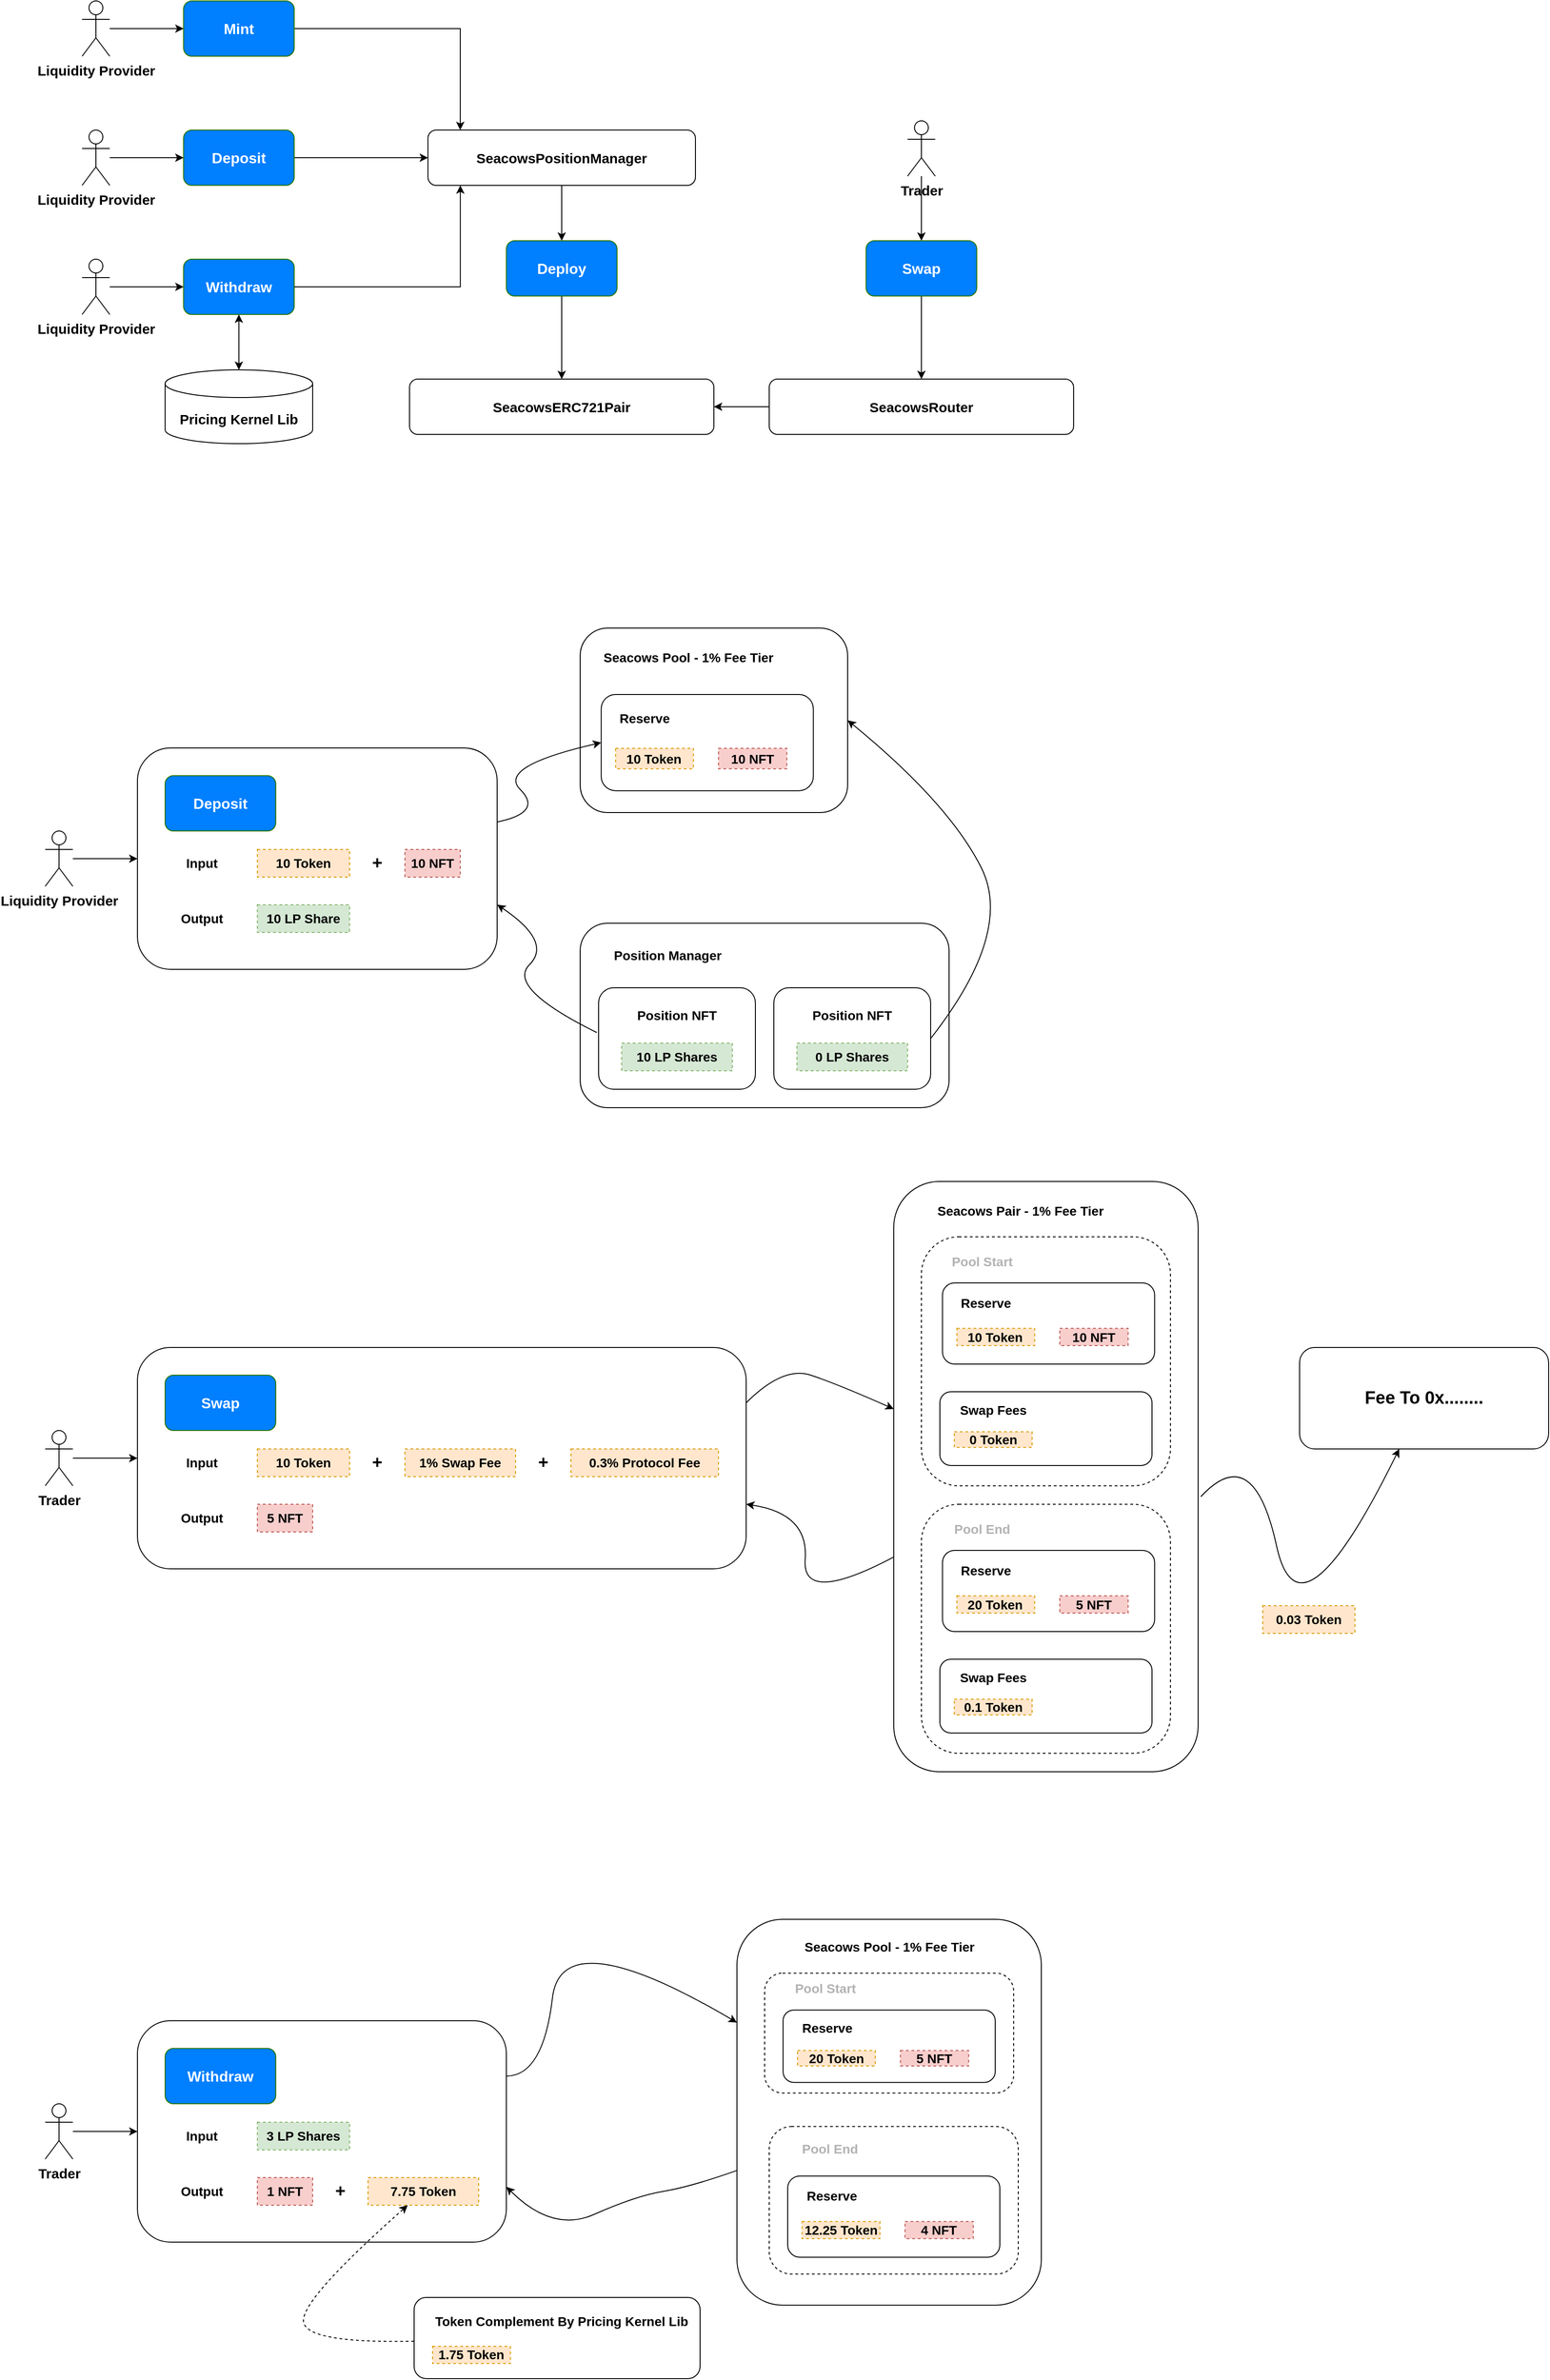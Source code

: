 <mxfile version="22.1.5" type="github">
  <diagram name="Page-1" id="JHaaU6NFo8X3d21TWG8B">
    <mxGraphModel dx="3724" dy="1569" grid="1" gridSize="10" guides="1" tooltips="1" connect="1" arrows="1" fold="1" page="1" pageScale="1" pageWidth="850" pageHeight="1100" math="0" shadow="0">
      <root>
        <mxCell id="0" />
        <mxCell id="1" parent="0" />
        <mxCell id="7NEF39oOE2MMFY-x1kDi-77" value="" style="group" vertex="1" connectable="0" parent="1">
          <mxGeometry x="-430" y="350" width="1075" height="480" as="geometry" />
        </mxCell>
        <mxCell id="mslve8zWukUBzVXUummT-3" value="SeacowsPositionManager" style="rounded=1;whiteSpace=wrap;html=1;fontStyle=1;fontSize=15;" parent="7NEF39oOE2MMFY-x1kDi-77" vertex="1">
          <mxGeometry x="375" y="140" width="290" height="60" as="geometry" />
        </mxCell>
        <mxCell id="mslve8zWukUBzVXUummT-4" value="SeacowsERC721Pair" style="rounded=1;whiteSpace=wrap;html=1;fontStyle=1;fontSize=15;" parent="7NEF39oOE2MMFY-x1kDi-77" vertex="1">
          <mxGeometry x="355" y="410" width="330" height="60" as="geometry" />
        </mxCell>
        <mxCell id="mslve8zWukUBzVXUummT-36" style="edgeStyle=orthogonalEdgeStyle;rounded=0;orthogonalLoop=1;jettySize=auto;html=1;" parent="7NEF39oOE2MMFY-x1kDi-77" source="mslve8zWukUBzVXUummT-5" target="mslve8zWukUBzVXUummT-4" edge="1">
          <mxGeometry relative="1" as="geometry" />
        </mxCell>
        <mxCell id="mslve8zWukUBzVXUummT-5" value="SeacowsRouter" style="rounded=1;whiteSpace=wrap;html=1;fontStyle=1;fontSize=15;" parent="7NEF39oOE2MMFY-x1kDi-77" vertex="1">
          <mxGeometry x="745" y="410" width="330" height="60" as="geometry" />
        </mxCell>
        <mxCell id="mslve8zWukUBzVXUummT-7" value="Pricing Kernel Lib" style="shape=cylinder3;whiteSpace=wrap;html=1;boundedLbl=1;backgroundOutline=1;size=15;fontStyle=1;fontSize=15;" parent="7NEF39oOE2MMFY-x1kDi-77" vertex="1">
          <mxGeometry x="90" y="400" width="160" height="80" as="geometry" />
        </mxCell>
        <mxCell id="mslve8zWukUBzVXUummT-9" value="Liquidity Provider" style="shape=umlActor;verticalLabelPosition=bottom;verticalAlign=top;html=1;outlineConnect=0;fontStyle=1;fontSize=15;" parent="7NEF39oOE2MMFY-x1kDi-77" vertex="1">
          <mxGeometry width="30" height="60" as="geometry" />
        </mxCell>
        <mxCell id="mslve8zWukUBzVXUummT-10" value="Trader" style="shape=umlActor;verticalLabelPosition=bottom;verticalAlign=top;html=1;outlineConnect=0;fontStyle=1;fontSize=15;" parent="7NEF39oOE2MMFY-x1kDi-77" vertex="1">
          <mxGeometry x="895" y="130" width="30" height="60" as="geometry" />
        </mxCell>
        <mxCell id="mslve8zWukUBzVXUummT-32" style="edgeStyle=orthogonalEdgeStyle;rounded=0;orthogonalLoop=1;jettySize=auto;html=1;exitX=1;exitY=0.5;exitDx=0;exitDy=0;" parent="7NEF39oOE2MMFY-x1kDi-77" source="mslve8zWukUBzVXUummT-20" target="mslve8zWukUBzVXUummT-3" edge="1">
          <mxGeometry relative="1" as="geometry">
            <Array as="points">
              <mxPoint x="410" y="30" />
            </Array>
          </mxGeometry>
        </mxCell>
        <mxCell id="mslve8zWukUBzVXUummT-20" value="&lt;b&gt;&lt;font style=&quot;font-size: 16px;&quot;&gt;Mint&lt;/font&gt;&lt;/b&gt;" style="rounded=1;whiteSpace=wrap;html=1;fillColor=#007FFF;strokeColor=#2D7600;fontColor=#FFFFFF;" parent="7NEF39oOE2MMFY-x1kDi-77" vertex="1">
          <mxGeometry x="110" width="120" height="60" as="geometry" />
        </mxCell>
        <mxCell id="mslve8zWukUBzVXUummT-29" style="edgeStyle=orthogonalEdgeStyle;rounded=0;orthogonalLoop=1;jettySize=auto;html=1;" parent="7NEF39oOE2MMFY-x1kDi-77" source="mslve8zWukUBzVXUummT-9" target="mslve8zWukUBzVXUummT-20" edge="1">
          <mxGeometry relative="1" as="geometry">
            <Array as="points">
              <mxPoint x="70" y="30" />
              <mxPoint x="70" y="30" />
            </Array>
          </mxGeometry>
        </mxCell>
        <mxCell id="mslve8zWukUBzVXUummT-31" style="edgeStyle=orthogonalEdgeStyle;rounded=0;orthogonalLoop=1;jettySize=auto;html=1;entryX=0;entryY=0.5;entryDx=0;entryDy=0;" parent="7NEF39oOE2MMFY-x1kDi-77" source="mslve8zWukUBzVXUummT-21" target="mslve8zWukUBzVXUummT-3" edge="1">
          <mxGeometry relative="1" as="geometry" />
        </mxCell>
        <mxCell id="mslve8zWukUBzVXUummT-21" value="&lt;b&gt;&lt;font style=&quot;font-size: 16px;&quot;&gt;Deposit&lt;br&gt;&lt;/font&gt;&lt;/b&gt;" style="rounded=1;whiteSpace=wrap;html=1;fillColor=#007FFF;strokeColor=#2D7600;fontColor=#FFFFFF;" parent="7NEF39oOE2MMFY-x1kDi-77" vertex="1">
          <mxGeometry x="110" y="140" width="120" height="60" as="geometry" />
        </mxCell>
        <mxCell id="mslve8zWukUBzVXUummT-25" value="" style="edgeStyle=orthogonalEdgeStyle;rounded=0;orthogonalLoop=1;jettySize=auto;html=1;" parent="7NEF39oOE2MMFY-x1kDi-77" source="mslve8zWukUBzVXUummT-22" target="mslve8zWukUBzVXUummT-4" edge="1">
          <mxGeometry relative="1" as="geometry" />
        </mxCell>
        <mxCell id="mslve8zWukUBzVXUummT-22" value="&lt;b&gt;&lt;font style=&quot;font-size: 16px;&quot;&gt;Deploy&lt;/font&gt;&lt;/b&gt;" style="rounded=1;whiteSpace=wrap;html=1;fillColor=#007FFF;strokeColor=#2D7600;fontColor=#FFFFFF;" parent="7NEF39oOE2MMFY-x1kDi-77" vertex="1">
          <mxGeometry x="460" y="260" width="120" height="60" as="geometry" />
        </mxCell>
        <mxCell id="mslve8zWukUBzVXUummT-24" value="" style="edgeStyle=orthogonalEdgeStyle;rounded=0;orthogonalLoop=1;jettySize=auto;html=1;" parent="7NEF39oOE2MMFY-x1kDi-77" source="mslve8zWukUBzVXUummT-3" target="mslve8zWukUBzVXUummT-22" edge="1">
          <mxGeometry relative="1" as="geometry" />
        </mxCell>
        <mxCell id="mslve8zWukUBzVXUummT-35" value="" style="edgeStyle=orthogonalEdgeStyle;rounded=0;orthogonalLoop=1;jettySize=auto;html=1;" parent="7NEF39oOE2MMFY-x1kDi-77" source="mslve8zWukUBzVXUummT-23" target="mslve8zWukUBzVXUummT-5" edge="1">
          <mxGeometry relative="1" as="geometry" />
        </mxCell>
        <mxCell id="mslve8zWukUBzVXUummT-23" value="&lt;b&gt;&lt;font style=&quot;font-size: 16px;&quot;&gt;Swap&lt;/font&gt;&lt;/b&gt;" style="rounded=1;whiteSpace=wrap;html=1;fillColor=#007FFF;strokeColor=#2D7600;fontColor=#FFFFFF;" parent="7NEF39oOE2MMFY-x1kDi-77" vertex="1">
          <mxGeometry x="850" y="260" width="120" height="60" as="geometry" />
        </mxCell>
        <mxCell id="mslve8zWukUBzVXUummT-45" value="" style="edgeStyle=orthogonalEdgeStyle;rounded=0;orthogonalLoop=1;jettySize=auto;html=1;" parent="7NEF39oOE2MMFY-x1kDi-77" source="mslve8zWukUBzVXUummT-10" target="mslve8zWukUBzVXUummT-23" edge="1">
          <mxGeometry relative="1" as="geometry" />
        </mxCell>
        <mxCell id="mslve8zWukUBzVXUummT-30" style="edgeStyle=orthogonalEdgeStyle;rounded=0;orthogonalLoop=1;jettySize=auto;html=1;" parent="7NEF39oOE2MMFY-x1kDi-77" source="mslve8zWukUBzVXUummT-27" target="mslve8zWukUBzVXUummT-21" edge="1">
          <mxGeometry relative="1" as="geometry" />
        </mxCell>
        <mxCell id="mslve8zWukUBzVXUummT-27" value="Liquidity Provider" style="shape=umlActor;verticalLabelPosition=bottom;verticalAlign=top;html=1;outlineConnect=0;fontStyle=1;fontSize=15;" parent="7NEF39oOE2MMFY-x1kDi-77" vertex="1">
          <mxGeometry y="140" width="30" height="60" as="geometry" />
        </mxCell>
        <mxCell id="mslve8zWukUBzVXUummT-37" value="&lt;b&gt;&lt;font style=&quot;font-size: 16px;&quot;&gt;Withdraw&lt;br&gt;&lt;/font&gt;&lt;/b&gt;" style="rounded=1;whiteSpace=wrap;html=1;fillColor=#007FFF;strokeColor=#2D7600;fontColor=#FFFFFF;" parent="7NEF39oOE2MMFY-x1kDi-77" vertex="1">
          <mxGeometry x="110" y="280" width="120" height="60" as="geometry" />
        </mxCell>
        <mxCell id="mslve8zWukUBzVXUummT-38" style="edgeStyle=orthogonalEdgeStyle;rounded=0;orthogonalLoop=1;jettySize=auto;html=1;" parent="7NEF39oOE2MMFY-x1kDi-77" source="mslve8zWukUBzVXUummT-39" target="mslve8zWukUBzVXUummT-37" edge="1">
          <mxGeometry relative="1" as="geometry" />
        </mxCell>
        <mxCell id="mslve8zWukUBzVXUummT-39" value="Liquidity Provider" style="shape=umlActor;verticalLabelPosition=bottom;verticalAlign=top;html=1;outlineConnect=0;fontStyle=1;fontSize=15;" parent="7NEF39oOE2MMFY-x1kDi-77" vertex="1">
          <mxGeometry y="280" width="30" height="60" as="geometry" />
        </mxCell>
        <mxCell id="mslve8zWukUBzVXUummT-40" style="edgeStyle=orthogonalEdgeStyle;rounded=0;orthogonalLoop=1;jettySize=auto;html=1;entryX=0.121;entryY=1;entryDx=0;entryDy=0;entryPerimeter=0;" parent="7NEF39oOE2MMFY-x1kDi-77" source="mslve8zWukUBzVXUummT-37" target="mslve8zWukUBzVXUummT-3" edge="1">
          <mxGeometry relative="1" as="geometry" />
        </mxCell>
        <mxCell id="mslve8zWukUBzVXUummT-47" value="" style="endArrow=classic;startArrow=classic;html=1;rounded=0;entryX=0.5;entryY=1;entryDx=0;entryDy=0;exitX=0.5;exitY=0;exitDx=0;exitDy=0;exitPerimeter=0;strokeWidth=1;" parent="7NEF39oOE2MMFY-x1kDi-77" source="mslve8zWukUBzVXUummT-7" target="mslve8zWukUBzVXUummT-37" edge="1">
          <mxGeometry width="100" height="100" relative="1" as="geometry">
            <mxPoint x="130" y="480" as="sourcePoint" />
            <mxPoint x="230" y="380" as="targetPoint" />
          </mxGeometry>
        </mxCell>
        <mxCell id="7NEF39oOE2MMFY-x1kDi-78" value="" style="group" vertex="1" connectable="0" parent="1">
          <mxGeometry x="-470" y="1030" width="1050" height="520" as="geometry" />
        </mxCell>
        <mxCell id="7NEF39oOE2MMFY-x1kDi-1" value="Liquidity Provider" style="shape=umlActor;verticalLabelPosition=bottom;verticalAlign=top;html=1;outlineConnect=0;fontStyle=1;fontSize=15;" vertex="1" parent="7NEF39oOE2MMFY-x1kDi-78">
          <mxGeometry y="220" width="30" height="60" as="geometry" />
        </mxCell>
        <mxCell id="7NEF39oOE2MMFY-x1kDi-14" value="" style="group;labelBorderColor=#3399FF;" vertex="1" connectable="0" parent="7NEF39oOE2MMFY-x1kDi-78">
          <mxGeometry x="100" y="130" width="390" height="240" as="geometry" />
        </mxCell>
        <mxCell id="7NEF39oOE2MMFY-x1kDi-5" value="" style="rounded=1;whiteSpace=wrap;html=1;" vertex="1" parent="7NEF39oOE2MMFY-x1kDi-14">
          <mxGeometry width="390" height="240" as="geometry" />
        </mxCell>
        <mxCell id="7NEF39oOE2MMFY-x1kDi-2" value="&lt;b&gt;&lt;font style=&quot;font-size: 16px;&quot;&gt;Deposit&lt;br&gt;&lt;/font&gt;&lt;/b&gt;" style="rounded=1;whiteSpace=wrap;html=1;fillColor=#007FFF;strokeColor=#2D7600;fontColor=#FFFFFF;" vertex="1" parent="7NEF39oOE2MMFY-x1kDi-14">
          <mxGeometry x="30" y="30" width="120" height="60" as="geometry" />
        </mxCell>
        <mxCell id="7NEF39oOE2MMFY-x1kDi-6" value="Input" style="text;html=1;strokeColor=none;fillColor=none;align=center;verticalAlign=middle;whiteSpace=wrap;rounded=0;fontStyle=1;fontSize=14;" vertex="1" parent="7NEF39oOE2MMFY-x1kDi-14">
          <mxGeometry x="40" y="110" width="60" height="30" as="geometry" />
        </mxCell>
        <mxCell id="7NEF39oOE2MMFY-x1kDi-7" value="Output" style="text;html=1;strokeColor=none;fillColor=none;align=center;verticalAlign=middle;whiteSpace=wrap;rounded=0;fontStyle=1;fontSize=14;" vertex="1" parent="7NEF39oOE2MMFY-x1kDi-14">
          <mxGeometry x="40" y="170" width="60" height="30" as="geometry" />
        </mxCell>
        <mxCell id="7NEF39oOE2MMFY-x1kDi-8" value="10 Token" style="text;html=1;strokeColor=#d79b00;fillColor=#ffe6cc;align=center;verticalAlign=middle;whiteSpace=wrap;rounded=0;labelBorderColor=none;dashed=1;fontStyle=1;fontSize=14;" vertex="1" parent="7NEF39oOE2MMFY-x1kDi-14">
          <mxGeometry x="130" y="110" width="100" height="30" as="geometry" />
        </mxCell>
        <mxCell id="7NEF39oOE2MMFY-x1kDi-9" value="10 NFT" style="text;html=1;align=center;verticalAlign=middle;whiteSpace=wrap;rounded=0;fillColor=#f8cecc;strokeColor=#b85450;dashed=1;fontStyle=1;fontSize=14;" vertex="1" parent="7NEF39oOE2MMFY-x1kDi-14">
          <mxGeometry x="290" y="110" width="60" height="30" as="geometry" />
        </mxCell>
        <mxCell id="7NEF39oOE2MMFY-x1kDi-10" value="10 LP Share" style="text;html=1;strokeColor=#82b366;fillColor=#d5e8d4;align=center;verticalAlign=middle;whiteSpace=wrap;rounded=0;dashed=1;fontStyle=1;fontSize=14;" vertex="1" parent="7NEF39oOE2MMFY-x1kDi-14">
          <mxGeometry x="130" y="170" width="100" height="30" as="geometry" />
        </mxCell>
        <mxCell id="7NEF39oOE2MMFY-x1kDi-11" value="+" style="text;html=1;strokeColor=none;fillColor=none;align=center;verticalAlign=middle;whiteSpace=wrap;rounded=0;fontStyle=1;fontSize=19;" vertex="1" parent="7NEF39oOE2MMFY-x1kDi-14">
          <mxGeometry x="230" y="110" width="60" height="30" as="geometry" />
        </mxCell>
        <mxCell id="7NEF39oOE2MMFY-x1kDi-16" value="" style="edgeStyle=orthogonalEdgeStyle;rounded=0;orthogonalLoop=1;jettySize=auto;html=1;entryX=0;entryY=0.5;entryDx=0;entryDy=0;" edge="1" parent="7NEF39oOE2MMFY-x1kDi-78" source="7NEF39oOE2MMFY-x1kDi-1" target="7NEF39oOE2MMFY-x1kDi-5">
          <mxGeometry relative="1" as="geometry" />
        </mxCell>
        <mxCell id="7NEF39oOE2MMFY-x1kDi-30" value="" style="group" vertex="1" connectable="0" parent="7NEF39oOE2MMFY-x1kDi-78">
          <mxGeometry x="580" width="350" height="200" as="geometry" />
        </mxCell>
        <mxCell id="7NEF39oOE2MMFY-x1kDi-3" value="" style="rounded=1;whiteSpace=wrap;html=1;" vertex="1" parent="7NEF39oOE2MMFY-x1kDi-30">
          <mxGeometry width="290" height="200" as="geometry" />
        </mxCell>
        <mxCell id="7NEF39oOE2MMFY-x1kDi-17" value="Seacows Pool - 1% Fee Tier" style="text;html=1;strokeColor=none;fillColor=none;align=center;verticalAlign=middle;whiteSpace=wrap;rounded=0;fontStyle=1;fontSize=14;" vertex="1" parent="7NEF39oOE2MMFY-x1kDi-30">
          <mxGeometry y="20.0" width="234.78" height="24" as="geometry" />
        </mxCell>
        <mxCell id="7NEF39oOE2MMFY-x1kDi-28" value="" style="group" vertex="1" connectable="0" parent="7NEF39oOE2MMFY-x1kDi-30">
          <mxGeometry x="22.826" y="72" width="230" height="104.348" as="geometry" />
        </mxCell>
        <mxCell id="7NEF39oOE2MMFY-x1kDi-24" value="" style="rounded=1;whiteSpace=wrap;html=1;" vertex="1" parent="7NEF39oOE2MMFY-x1kDi-28">
          <mxGeometry width="230" height="104.348" as="geometry" />
        </mxCell>
        <mxCell id="7NEF39oOE2MMFY-x1kDi-26" value="10 Token" style="text;html=1;strokeColor=#d79b00;fillColor=#ffe6cc;align=center;verticalAlign=middle;whiteSpace=wrap;rounded=0;labelBorderColor=none;dashed=1;fontStyle=1;fontSize=14;" vertex="1" parent="7NEF39oOE2MMFY-x1kDi-28">
          <mxGeometry x="15.62" y="58.435" width="84.38" height="22.157" as="geometry" />
        </mxCell>
        <mxCell id="7NEF39oOE2MMFY-x1kDi-27" value="10 NFT" style="text;html=1;align=center;verticalAlign=middle;whiteSpace=wrap;rounded=0;fillColor=#f8cecc;strokeColor=#b85450;dashed=1;fontStyle=1;fontSize=14;" vertex="1" parent="7NEF39oOE2MMFY-x1kDi-28">
          <mxGeometry x="127.178" y="58.434" width="74.086" height="22.152" as="geometry" />
        </mxCell>
        <mxCell id="7NEF39oOE2MMFY-x1kDi-18" value="Reserve" style="text;html=1;strokeColor=none;fillColor=none;align=center;verticalAlign=middle;whiteSpace=wrap;rounded=0;fontStyle=1;fontSize=14;" vertex="1" parent="7NEF39oOE2MMFY-x1kDi-28">
          <mxGeometry x="15.62" y="14.957" width="64.38" height="22.157" as="geometry" />
        </mxCell>
        <mxCell id="7NEF39oOE2MMFY-x1kDi-38" value="" style="group" vertex="1" connectable="0" parent="7NEF39oOE2MMFY-x1kDi-78">
          <mxGeometry x="580" y="320" width="400" height="200" as="geometry" />
        </mxCell>
        <mxCell id="7NEF39oOE2MMFY-x1kDi-4" value="" style="rounded=1;whiteSpace=wrap;html=1;" vertex="1" parent="7NEF39oOE2MMFY-x1kDi-38">
          <mxGeometry width="400" height="200" as="geometry" />
        </mxCell>
        <mxCell id="7NEF39oOE2MMFY-x1kDi-19" value="Position Manager" style="text;html=1;strokeColor=none;fillColor=none;align=center;verticalAlign=middle;whiteSpace=wrap;rounded=0;fontStyle=1;fontSize=14;" vertex="1" parent="7NEF39oOE2MMFY-x1kDi-38">
          <mxGeometry x="20" y="20" width="150" height="30" as="geometry" />
        </mxCell>
        <mxCell id="7NEF39oOE2MMFY-x1kDi-33" value="" style="group" vertex="1" connectable="0" parent="7NEF39oOE2MMFY-x1kDi-38">
          <mxGeometry x="20" y="70" width="170" height="110" as="geometry" />
        </mxCell>
        <mxCell id="7NEF39oOE2MMFY-x1kDi-25" value="" style="rounded=1;whiteSpace=wrap;html=1;" vertex="1" parent="7NEF39oOE2MMFY-x1kDi-33">
          <mxGeometry width="170" height="110" as="geometry" />
        </mxCell>
        <mxCell id="7NEF39oOE2MMFY-x1kDi-20" value="Position NFT" style="text;html=1;strokeColor=none;fillColor=none;align=center;verticalAlign=middle;whiteSpace=wrap;rounded=0;fontStyle=1;fontSize=14;" vertex="1" parent="7NEF39oOE2MMFY-x1kDi-33">
          <mxGeometry x="25" y="15" width="120" height="30" as="geometry" />
        </mxCell>
        <mxCell id="7NEF39oOE2MMFY-x1kDi-32" value="10 LP Shares" style="text;html=1;strokeColor=#82b366;fillColor=#d5e8d4;align=center;verticalAlign=middle;whiteSpace=wrap;rounded=0;labelBorderColor=none;dashed=1;fontStyle=1;fontSize=14;" vertex="1" parent="7NEF39oOE2MMFY-x1kDi-33">
          <mxGeometry x="25" y="60" width="120" height="30" as="geometry" />
        </mxCell>
        <mxCell id="7NEF39oOE2MMFY-x1kDi-34" value="" style="group" vertex="1" connectable="0" parent="7NEF39oOE2MMFY-x1kDi-38">
          <mxGeometry x="210" y="70" width="170" height="110" as="geometry" />
        </mxCell>
        <mxCell id="7NEF39oOE2MMFY-x1kDi-35" value="" style="rounded=1;whiteSpace=wrap;html=1;" vertex="1" parent="7NEF39oOE2MMFY-x1kDi-34">
          <mxGeometry width="170" height="110" as="geometry" />
        </mxCell>
        <mxCell id="7NEF39oOE2MMFY-x1kDi-36" value="Position NFT" style="text;html=1;strokeColor=none;fillColor=none;align=center;verticalAlign=middle;whiteSpace=wrap;rounded=0;fontStyle=1;fontSize=14;" vertex="1" parent="7NEF39oOE2MMFY-x1kDi-34">
          <mxGeometry x="25" y="15" width="120" height="30" as="geometry" />
        </mxCell>
        <mxCell id="7NEF39oOE2MMFY-x1kDi-37" value="0 LP Shares" style="text;html=1;strokeColor=#82b366;fillColor=#d5e8d4;align=center;verticalAlign=middle;whiteSpace=wrap;rounded=0;labelBorderColor=none;dashed=1;fontStyle=1;fontSize=14;" vertex="1" parent="7NEF39oOE2MMFY-x1kDi-34">
          <mxGeometry x="25" y="60" width="120" height="30" as="geometry" />
        </mxCell>
        <mxCell id="7NEF39oOE2MMFY-x1kDi-41" value="" style="curved=1;endArrow=classic;html=1;rounded=0;exitX=1;exitY=0.5;exitDx=0;exitDy=0;entryX=1;entryY=0.5;entryDx=0;entryDy=0;" edge="1" parent="7NEF39oOE2MMFY-x1kDi-78" source="7NEF39oOE2MMFY-x1kDi-35" target="7NEF39oOE2MMFY-x1kDi-3">
          <mxGeometry width="50" height="50" relative="1" as="geometry">
            <mxPoint x="1000" y="270" as="sourcePoint" />
            <mxPoint x="1050" y="220" as="targetPoint" />
            <Array as="points">
              <mxPoint x="1050" y="330" />
              <mxPoint x="980" y="190" />
            </Array>
          </mxGeometry>
        </mxCell>
        <mxCell id="7NEF39oOE2MMFY-x1kDi-42" value="" style="curved=1;endArrow=classic;html=1;rounded=0;entryX=1;entryY=0.708;entryDx=0;entryDy=0;entryPerimeter=0;exitX=-0.012;exitY=0.441;exitDx=0;exitDy=0;exitPerimeter=0;" edge="1" parent="7NEF39oOE2MMFY-x1kDi-78" source="7NEF39oOE2MMFY-x1kDi-25" target="7NEF39oOE2MMFY-x1kDi-5">
          <mxGeometry width="50" height="50" relative="1" as="geometry">
            <mxPoint x="550" y="390" as="sourcePoint" />
            <mxPoint x="500" y="340" as="targetPoint" />
            <Array as="points">
              <mxPoint x="500" y="390" />
              <mxPoint x="550" y="340" />
            </Array>
          </mxGeometry>
        </mxCell>
        <mxCell id="7NEF39oOE2MMFY-x1kDi-43" value="" style="curved=1;endArrow=classic;html=1;rounded=0;entryX=0;entryY=0.5;entryDx=0;entryDy=0;" edge="1" parent="7NEF39oOE2MMFY-x1kDi-78" source="7NEF39oOE2MMFY-x1kDi-5" target="7NEF39oOE2MMFY-x1kDi-24">
          <mxGeometry width="50" height="50" relative="1" as="geometry">
            <mxPoint x="490" y="200" as="sourcePoint" />
            <mxPoint x="540" y="150" as="targetPoint" />
            <Array as="points">
              <mxPoint x="540" y="200" />
              <mxPoint x="490" y="150" />
            </Array>
          </mxGeometry>
        </mxCell>
        <mxCell id="7NEF39oOE2MMFY-x1kDi-122" value="" style="group" vertex="1" connectable="0" parent="1">
          <mxGeometry x="-470" y="1630" width="1630" height="640" as="geometry" />
        </mxCell>
        <mxCell id="7NEF39oOE2MMFY-x1kDi-45" value="Trader" style="shape=umlActor;verticalLabelPosition=bottom;verticalAlign=top;html=1;outlineConnect=0;fontStyle=1;fontSize=15;" vertex="1" parent="7NEF39oOE2MMFY-x1kDi-122">
          <mxGeometry y="270" width="30" height="60" as="geometry" />
        </mxCell>
        <mxCell id="7NEF39oOE2MMFY-x1kDi-56" value="" style="rounded=1;whiteSpace=wrap;html=1;container=0;" vertex="1" parent="7NEF39oOE2MMFY-x1kDi-122">
          <mxGeometry x="920" width="330" height="640" as="geometry" />
        </mxCell>
        <mxCell id="7NEF39oOE2MMFY-x1kDi-57" value="Seacows Pair - 1% Fee Tier" style="text;html=1;strokeColor=none;fillColor=none;align=center;verticalAlign=middle;whiteSpace=wrap;rounded=0;fontStyle=1;fontSize=14;container=0;" vertex="1" parent="7NEF39oOE2MMFY-x1kDi-122">
          <mxGeometry x="940" y="20" width="234.78" height="24" as="geometry" />
        </mxCell>
        <mxCell id="7NEF39oOE2MMFY-x1kDi-84" value="" style="group" vertex="1" connectable="0" parent="7NEF39oOE2MMFY-x1kDi-122">
          <mxGeometry x="100" y="180" width="660" height="240" as="geometry" />
        </mxCell>
        <mxCell id="7NEF39oOE2MMFY-x1kDi-47" value="" style="rounded=1;whiteSpace=wrap;html=1;container=0;" vertex="1" parent="7NEF39oOE2MMFY-x1kDi-84">
          <mxGeometry width="660" height="240" as="geometry" />
        </mxCell>
        <mxCell id="7NEF39oOE2MMFY-x1kDi-48" value="&lt;b&gt;&lt;font style=&quot;font-size: 16px;&quot;&gt;Swap&lt;br&gt;&lt;/font&gt;&lt;/b&gt;" style="rounded=1;whiteSpace=wrap;html=1;fillColor=#007FFF;strokeColor=#2D7600;fontColor=#FFFFFF;container=0;" vertex="1" parent="7NEF39oOE2MMFY-x1kDi-84">
          <mxGeometry x="30" y="30" width="120" height="60" as="geometry" />
        </mxCell>
        <mxCell id="7NEF39oOE2MMFY-x1kDi-49" value="Input" style="text;html=1;strokeColor=none;fillColor=none;align=center;verticalAlign=middle;whiteSpace=wrap;rounded=0;fontStyle=1;fontSize=14;container=0;" vertex="1" parent="7NEF39oOE2MMFY-x1kDi-84">
          <mxGeometry x="40" y="110" width="60" height="30" as="geometry" />
        </mxCell>
        <mxCell id="7NEF39oOE2MMFY-x1kDi-50" value="Output" style="text;html=1;strokeColor=none;fillColor=none;align=center;verticalAlign=middle;whiteSpace=wrap;rounded=0;fontStyle=1;fontSize=14;container=0;" vertex="1" parent="7NEF39oOE2MMFY-x1kDi-84">
          <mxGeometry x="40" y="170" width="60" height="30" as="geometry" />
        </mxCell>
        <mxCell id="7NEF39oOE2MMFY-x1kDi-51" value="10 Token" style="text;html=1;strokeColor=#d79b00;fillColor=#ffe6cc;align=center;verticalAlign=middle;whiteSpace=wrap;rounded=0;labelBorderColor=none;dashed=1;fontStyle=1;fontSize=14;container=0;" vertex="1" parent="7NEF39oOE2MMFY-x1kDi-84">
          <mxGeometry x="130" y="110" width="100" height="30" as="geometry" />
        </mxCell>
        <mxCell id="7NEF39oOE2MMFY-x1kDi-54" value="+" style="text;html=1;strokeColor=none;fillColor=none;align=center;verticalAlign=middle;whiteSpace=wrap;rounded=0;fontStyle=1;fontSize=19;container=0;" vertex="1" parent="7NEF39oOE2MMFY-x1kDi-84">
          <mxGeometry x="230" y="110" width="60" height="30" as="geometry" />
        </mxCell>
        <mxCell id="7NEF39oOE2MMFY-x1kDi-80" value="1% Swap Fee" style="text;html=1;strokeColor=#d79b00;fillColor=#ffe6cc;align=center;verticalAlign=middle;whiteSpace=wrap;rounded=0;labelBorderColor=none;dashed=1;fontStyle=1;fontSize=14;container=0;" vertex="1" parent="7NEF39oOE2MMFY-x1kDi-84">
          <mxGeometry x="290" y="110" width="120" height="30" as="geometry" />
        </mxCell>
        <mxCell id="7NEF39oOE2MMFY-x1kDi-81" value="+" style="text;html=1;strokeColor=none;fillColor=none;align=center;verticalAlign=middle;whiteSpace=wrap;rounded=0;fontStyle=1;fontSize=19;container=0;" vertex="1" parent="7NEF39oOE2MMFY-x1kDi-84">
          <mxGeometry x="410" y="110" width="60" height="30" as="geometry" />
        </mxCell>
        <mxCell id="7NEF39oOE2MMFY-x1kDi-82" value="0.3% Protocol Fee" style="text;html=1;strokeColor=#d79b00;fillColor=#ffe6cc;align=center;verticalAlign=middle;whiteSpace=wrap;rounded=0;labelBorderColor=none;dashed=1;fontStyle=1;fontSize=14;container=0;" vertex="1" parent="7NEF39oOE2MMFY-x1kDi-84">
          <mxGeometry x="470" y="110" width="160" height="30" as="geometry" />
        </mxCell>
        <mxCell id="7NEF39oOE2MMFY-x1kDi-83" value="5 NFT" style="text;html=1;align=center;verticalAlign=middle;whiteSpace=wrap;rounded=0;fillColor=#f8cecc;strokeColor=#b85450;dashed=1;fontStyle=1;fontSize=14;" vertex="1" parent="7NEF39oOE2MMFY-x1kDi-84">
          <mxGeometry x="130" y="170" width="60" height="30" as="geometry" />
        </mxCell>
        <mxCell id="7NEF39oOE2MMFY-x1kDi-44" value="" style="edgeStyle=orthogonalEdgeStyle;rounded=0;orthogonalLoop=1;jettySize=auto;html=1;entryX=0;entryY=0.5;entryDx=0;entryDy=0;" edge="1" source="7NEF39oOE2MMFY-x1kDi-45" target="7NEF39oOE2MMFY-x1kDi-47" parent="7NEF39oOE2MMFY-x1kDi-122">
          <mxGeometry relative="1" as="geometry" />
        </mxCell>
        <mxCell id="7NEF39oOE2MMFY-x1kDi-75" value="" style="curved=1;endArrow=classic;html=1;rounded=0;entryX=1;entryY=0.708;entryDx=0;entryDy=0;entryPerimeter=0;" edge="1" source="7NEF39oOE2MMFY-x1kDi-56" target="7NEF39oOE2MMFY-x1kDi-47" parent="7NEF39oOE2MMFY-x1kDi-122">
          <mxGeometry width="50" height="50" relative="1" as="geometry">
            <mxPoint x="760" y="478.51" as="sourcePoint" />
            <mxPoint x="1117.96" y="390" as="targetPoint" />
            <Array as="points">
              <mxPoint x="820" y="460" />
              <mxPoint x="827.96" y="360" />
            </Array>
          </mxGeometry>
        </mxCell>
        <mxCell id="7NEF39oOE2MMFY-x1kDi-76" value="" style="curved=1;endArrow=classic;html=1;rounded=0;exitX=1;exitY=0.25;exitDx=0;exitDy=0;" edge="1" source="7NEF39oOE2MMFY-x1kDi-47" target="7NEF39oOE2MMFY-x1kDi-56" parent="7NEF39oOE2MMFY-x1kDi-122">
          <mxGeometry width="50" height="50" relative="1" as="geometry">
            <mxPoint x="490" y="250" as="sourcePoint" />
            <mxPoint x="962.83" y="116" as="targetPoint" />
            <Array as="points">
              <mxPoint x="800" y="200" />
              <mxPoint x="860" y="220" />
            </Array>
          </mxGeometry>
        </mxCell>
        <mxCell id="7NEF39oOE2MMFY-x1kDi-103" value="" style="group" vertex="1" connectable="0" parent="7NEF39oOE2MMFY-x1kDi-122">
          <mxGeometry x="950" y="60" width="270" height="270" as="geometry" />
        </mxCell>
        <mxCell id="7NEF39oOE2MMFY-x1kDi-91" value="" style="rounded=1;whiteSpace=wrap;html=1;dashed=1;" vertex="1" parent="7NEF39oOE2MMFY-x1kDi-103">
          <mxGeometry width="270" height="270" as="geometry" />
        </mxCell>
        <mxCell id="7NEF39oOE2MMFY-x1kDi-92" value="" style="group" vertex="1" connectable="0" parent="7NEF39oOE2MMFY-x1kDi-103">
          <mxGeometry x="22.83" y="50" width="230" height="88" as="geometry" />
        </mxCell>
        <mxCell id="7NEF39oOE2MMFY-x1kDi-93" value="" style="rounded=1;whiteSpace=wrap;html=1;container=0;" vertex="1" parent="7NEF39oOE2MMFY-x1kDi-92">
          <mxGeometry width="230" height="88.0" as="geometry" />
        </mxCell>
        <mxCell id="7NEF39oOE2MMFY-x1kDi-94" value="10 Token" style="text;html=1;strokeColor=#d79b00;fillColor=#ffe6cc;align=center;verticalAlign=middle;whiteSpace=wrap;rounded=0;labelBorderColor=none;dashed=1;fontStyle=1;fontSize=14;container=0;" vertex="1" parent="7NEF39oOE2MMFY-x1kDi-92">
          <mxGeometry x="15.62" y="49.28" width="84.38" height="18.685" as="geometry" />
        </mxCell>
        <mxCell id="7NEF39oOE2MMFY-x1kDi-95" value="10 NFT" style="text;html=1;align=center;verticalAlign=middle;whiteSpace=wrap;rounded=0;fillColor=#f8cecc;strokeColor=#b85450;dashed=1;fontStyle=1;fontSize=14;container=0;" vertex="1" parent="7NEF39oOE2MMFY-x1kDi-92">
          <mxGeometry x="127.178" y="49.28" width="74.086" height="18.682" as="geometry" />
        </mxCell>
        <mxCell id="7NEF39oOE2MMFY-x1kDi-96" value="Reserve" style="text;html=1;strokeColor=none;fillColor=none;align=center;verticalAlign=middle;whiteSpace=wrap;rounded=0;fontStyle=1;fontSize=14;container=0;" vertex="1" parent="7NEF39oOE2MMFY-x1kDi-92">
          <mxGeometry x="15.62" y="12.613" width="64.38" height="18.685" as="geometry" />
        </mxCell>
        <mxCell id="7NEF39oOE2MMFY-x1kDi-97" value="" style="group" vertex="1" connectable="0" parent="7NEF39oOE2MMFY-x1kDi-103">
          <mxGeometry x="20" y="168" width="230" height="80" as="geometry" />
        </mxCell>
        <mxCell id="7NEF39oOE2MMFY-x1kDi-98" value="" style="rounded=1;whiteSpace=wrap;html=1;container=0;" vertex="1" parent="7NEF39oOE2MMFY-x1kDi-97">
          <mxGeometry width="230" height="80.0" as="geometry" />
        </mxCell>
        <mxCell id="7NEF39oOE2MMFY-x1kDi-99" value="0 Token" style="text;html=1;strokeColor=#d79b00;fillColor=#ffe6cc;align=center;verticalAlign=middle;whiteSpace=wrap;rounded=0;labelBorderColor=none;dashed=1;fontStyle=1;fontSize=14;container=0;" vertex="1" parent="7NEF39oOE2MMFY-x1kDi-97">
          <mxGeometry x="15.62" y="43.367" width="84.38" height="16.987" as="geometry" />
        </mxCell>
        <mxCell id="7NEF39oOE2MMFY-x1kDi-100" value="Swap Fees" style="text;html=1;strokeColor=none;fillColor=none;align=center;verticalAlign=middle;whiteSpace=wrap;rounded=0;fontStyle=1;fontSize=14;container=0;" vertex="1" parent="7NEF39oOE2MMFY-x1kDi-97">
          <mxGeometry x="15.62" y="11.469" width="84.38" height="16.989" as="geometry" />
        </mxCell>
        <mxCell id="7NEF39oOE2MMFY-x1kDi-102" value="Pool Start" style="text;html=1;strokeColor=none;fillColor=none;align=center;verticalAlign=middle;whiteSpace=wrap;rounded=0;fontStyle=1;fontSize=14;container=0;fontColor=#B3B3B3;" vertex="1" parent="7NEF39oOE2MMFY-x1kDi-103">
          <mxGeometry x="20" y="17.66" width="91.55" height="18.69" as="geometry" />
        </mxCell>
        <mxCell id="7NEF39oOE2MMFY-x1kDi-104" value="" style="group" vertex="1" connectable="0" parent="7NEF39oOE2MMFY-x1kDi-122">
          <mxGeometry x="950" y="350" width="270" height="270" as="geometry" />
        </mxCell>
        <mxCell id="7NEF39oOE2MMFY-x1kDi-105" value="" style="rounded=1;whiteSpace=wrap;html=1;dashed=1;" vertex="1" parent="7NEF39oOE2MMFY-x1kDi-104">
          <mxGeometry width="270" height="270" as="geometry" />
        </mxCell>
        <mxCell id="7NEF39oOE2MMFY-x1kDi-106" value="" style="group" vertex="1" connectable="0" parent="7NEF39oOE2MMFY-x1kDi-104">
          <mxGeometry x="22.83" y="50" width="230" height="88" as="geometry" />
        </mxCell>
        <mxCell id="7NEF39oOE2MMFY-x1kDi-107" value="" style="rounded=1;whiteSpace=wrap;html=1;container=0;" vertex="1" parent="7NEF39oOE2MMFY-x1kDi-106">
          <mxGeometry width="230" height="88.0" as="geometry" />
        </mxCell>
        <mxCell id="7NEF39oOE2MMFY-x1kDi-108" value="20 Token" style="text;html=1;strokeColor=#d79b00;fillColor=#ffe6cc;align=center;verticalAlign=middle;whiteSpace=wrap;rounded=0;labelBorderColor=none;dashed=1;fontStyle=1;fontSize=14;container=0;" vertex="1" parent="7NEF39oOE2MMFY-x1kDi-106">
          <mxGeometry x="15.62" y="49.28" width="84.38" height="18.685" as="geometry" />
        </mxCell>
        <mxCell id="7NEF39oOE2MMFY-x1kDi-109" value="5 NFT" style="text;html=1;align=center;verticalAlign=middle;whiteSpace=wrap;rounded=0;fillColor=#f8cecc;strokeColor=#b85450;dashed=1;fontStyle=1;fontSize=14;container=0;" vertex="1" parent="7NEF39oOE2MMFY-x1kDi-106">
          <mxGeometry x="127.178" y="49.28" width="74.086" height="18.682" as="geometry" />
        </mxCell>
        <mxCell id="7NEF39oOE2MMFY-x1kDi-110" value="Reserve" style="text;html=1;strokeColor=none;fillColor=none;align=center;verticalAlign=middle;whiteSpace=wrap;rounded=0;fontStyle=1;fontSize=14;container=0;" vertex="1" parent="7NEF39oOE2MMFY-x1kDi-106">
          <mxGeometry x="15.62" y="12.613" width="64.38" height="18.685" as="geometry" />
        </mxCell>
        <mxCell id="7NEF39oOE2MMFY-x1kDi-111" value="" style="group" vertex="1" connectable="0" parent="7NEF39oOE2MMFY-x1kDi-104">
          <mxGeometry x="20" y="168" width="230" height="80" as="geometry" />
        </mxCell>
        <mxCell id="7NEF39oOE2MMFY-x1kDi-112" value="" style="rounded=1;whiteSpace=wrap;html=1;container=0;" vertex="1" parent="7NEF39oOE2MMFY-x1kDi-111">
          <mxGeometry width="230" height="80.0" as="geometry" />
        </mxCell>
        <mxCell id="7NEF39oOE2MMFY-x1kDi-113" value="0.1 Token" style="text;html=1;strokeColor=#d79b00;fillColor=#ffe6cc;align=center;verticalAlign=middle;whiteSpace=wrap;rounded=0;labelBorderColor=none;dashed=1;fontStyle=1;fontSize=14;container=0;" vertex="1" parent="7NEF39oOE2MMFY-x1kDi-111">
          <mxGeometry x="15.62" y="43.367" width="84.38" height="16.987" as="geometry" />
        </mxCell>
        <mxCell id="7NEF39oOE2MMFY-x1kDi-114" value="Swap Fees" style="text;html=1;strokeColor=none;fillColor=none;align=center;verticalAlign=middle;whiteSpace=wrap;rounded=0;fontStyle=1;fontSize=14;container=0;" vertex="1" parent="7NEF39oOE2MMFY-x1kDi-111">
          <mxGeometry x="15.62" y="11.469" width="84.38" height="16.989" as="geometry" />
        </mxCell>
        <mxCell id="7NEF39oOE2MMFY-x1kDi-115" value="Pool End" style="text;html=1;strokeColor=none;fillColor=none;align=center;verticalAlign=middle;whiteSpace=wrap;rounded=0;fontStyle=1;fontSize=14;container=0;fontColor=#B3B3B3;" vertex="1" parent="7NEF39oOE2MMFY-x1kDi-104">
          <mxGeometry x="20" y="17.66" width="91.55" height="18.69" as="geometry" />
        </mxCell>
        <mxCell id="7NEF39oOE2MMFY-x1kDi-117" value="Fee To 0x........" style="rounded=1;whiteSpace=wrap;html=1;fontStyle=1;fontSize=19;" vertex="1" parent="7NEF39oOE2MMFY-x1kDi-122">
          <mxGeometry x="1360" y="180" width="270" height="110" as="geometry" />
        </mxCell>
        <mxCell id="7NEF39oOE2MMFY-x1kDi-118" value="" style="curved=1;endArrow=classic;html=1;rounded=0;exitX=1.009;exitY=0.534;exitDx=0;exitDy=0;exitPerimeter=0;" edge="1" parent="7NEF39oOE2MMFY-x1kDi-122" source="7NEF39oOE2MMFY-x1kDi-56" target="7NEF39oOE2MMFY-x1kDi-117">
          <mxGeometry width="50" height="50" relative="1" as="geometry">
            <mxPoint x="1070" y="590" as="sourcePoint" />
            <mxPoint x="1120" y="540" as="targetPoint" />
            <Array as="points">
              <mxPoint x="1310" y="280" />
              <mxPoint x="1360" y="510" />
            </Array>
          </mxGeometry>
        </mxCell>
        <mxCell id="7NEF39oOE2MMFY-x1kDi-119" value="0.03 Token" style="text;html=1;strokeColor=#d79b00;fillColor=#ffe6cc;align=center;verticalAlign=middle;whiteSpace=wrap;rounded=0;labelBorderColor=none;dashed=1;fontStyle=1;fontSize=14;container=0;" vertex="1" parent="7NEF39oOE2MMFY-x1kDi-122">
          <mxGeometry x="1320" y="460" width="100" height="30" as="geometry" />
        </mxCell>
        <mxCell id="7NEF39oOE2MMFY-x1kDi-124" value="Trader" style="shape=umlActor;verticalLabelPosition=bottom;verticalAlign=top;html=1;outlineConnect=0;fontStyle=1;fontSize=15;container=0;" vertex="1" parent="1">
          <mxGeometry x="-470" y="2630" width="30" height="60" as="geometry" />
        </mxCell>
        <mxCell id="7NEF39oOE2MMFY-x1kDi-138" value="" style="edgeStyle=orthogonalEdgeStyle;rounded=0;orthogonalLoop=1;jettySize=auto;html=1;entryX=0;entryY=0.5;entryDx=0;entryDy=0;" edge="1" parent="1" source="7NEF39oOE2MMFY-x1kDi-124" target="7NEF39oOE2MMFY-x1kDi-128">
          <mxGeometry relative="1" as="geometry" />
        </mxCell>
        <mxCell id="7NEF39oOE2MMFY-x1kDi-139" value="" style="curved=1;endArrow=classic;html=1;rounded=0;entryX=1;entryY=0.75;entryDx=0;entryDy=0;exitX=0;exitY=0.651;exitDx=0;exitDy=0;exitPerimeter=0;" edge="1" parent="1" source="7NEF39oOE2MMFY-x1kDi-177" target="7NEF39oOE2MMFY-x1kDi-128">
          <mxGeometry width="50" height="50" relative="1" as="geometry">
            <mxPoint x="230" y="2818" as="sourcePoint" />
            <mxPoint x="647.96" y="2750" as="targetPoint" />
            <Array as="points">
              <mxPoint x="230" y="2720" />
              <mxPoint x="170" y="2730" />
              <mxPoint x="80" y="2770" />
            </Array>
          </mxGeometry>
        </mxCell>
        <mxCell id="7NEF39oOE2MMFY-x1kDi-140" value="" style="curved=1;endArrow=classic;html=1;rounded=0;exitX=1;exitY=0.25;exitDx=0;exitDy=0;" edge="1" parent="1" source="7NEF39oOE2MMFY-x1kDi-128" target="7NEF39oOE2MMFY-x1kDi-177">
          <mxGeometry width="50" height="50" relative="1" as="geometry">
            <mxPoint x="20" y="2610" as="sourcePoint" />
            <mxPoint x="230" y="2473.077" as="targetPoint" />
            <Array as="points">
              <mxPoint x="70" y="2600" />
              <mxPoint x="90" y="2430" />
            </Array>
          </mxGeometry>
        </mxCell>
        <mxCell id="7NEF39oOE2MMFY-x1kDi-128" value="" style="rounded=1;whiteSpace=wrap;html=1;container=0;" vertex="1" parent="1">
          <mxGeometry x="-370" y="2540" width="400" height="240" as="geometry" />
        </mxCell>
        <mxCell id="7NEF39oOE2MMFY-x1kDi-129" value="&lt;b&gt;&lt;font style=&quot;font-size: 16px;&quot;&gt;Withdraw&lt;br&gt;&lt;/font&gt;&lt;/b&gt;" style="rounded=1;whiteSpace=wrap;html=1;fillColor=#007FFF;strokeColor=#2D7600;fontColor=#FFFFFF;container=0;" vertex="1" parent="1">
          <mxGeometry x="-340" y="2570" width="120" height="60" as="geometry" />
        </mxCell>
        <mxCell id="7NEF39oOE2MMFY-x1kDi-130" value="Input" style="text;html=1;strokeColor=none;fillColor=none;align=center;verticalAlign=middle;whiteSpace=wrap;rounded=0;fontStyle=1;fontSize=14;container=0;" vertex="1" parent="1">
          <mxGeometry x="-330" y="2650" width="60" height="30" as="geometry" />
        </mxCell>
        <mxCell id="7NEF39oOE2MMFY-x1kDi-131" value="Output" style="text;html=1;strokeColor=none;fillColor=none;align=center;verticalAlign=middle;whiteSpace=wrap;rounded=0;fontStyle=1;fontSize=14;container=0;" vertex="1" parent="1">
          <mxGeometry x="-330" y="2710" width="60" height="30" as="geometry" />
        </mxCell>
        <mxCell id="7NEF39oOE2MMFY-x1kDi-132" value="3 LP Shares" style="text;html=1;strokeColor=#82b366;fillColor=#d5e8d4;align=center;verticalAlign=middle;whiteSpace=wrap;rounded=0;labelBorderColor=none;dashed=1;fontStyle=1;fontSize=14;container=0;" vertex="1" parent="1">
          <mxGeometry x="-240" y="2650" width="100" height="30" as="geometry" />
        </mxCell>
        <mxCell id="7NEF39oOE2MMFY-x1kDi-133" value="+" style="text;html=1;strokeColor=none;fillColor=none;align=center;verticalAlign=middle;whiteSpace=wrap;rounded=0;fontStyle=1;fontSize=19;container=0;" vertex="1" parent="1">
          <mxGeometry x="-180" y="2710" width="60" height="30" as="geometry" />
        </mxCell>
        <mxCell id="7NEF39oOE2MMFY-x1kDi-134" value="7.75 Token" style="text;html=1;strokeColor=#d79b00;fillColor=#ffe6cc;align=center;verticalAlign=middle;whiteSpace=wrap;rounded=0;labelBorderColor=none;dashed=1;fontStyle=1;fontSize=14;container=0;" vertex="1" parent="1">
          <mxGeometry x="-120" y="2710" width="120" height="30" as="geometry" />
        </mxCell>
        <mxCell id="7NEF39oOE2MMFY-x1kDi-137" value="1 NFT" style="text;html=1;align=center;verticalAlign=middle;whiteSpace=wrap;rounded=0;fillColor=#f8cecc;strokeColor=#b85450;dashed=1;fontStyle=1;fontSize=14;container=0;" vertex="1" parent="1">
          <mxGeometry x="-240" y="2710" width="60" height="30" as="geometry" />
        </mxCell>
        <mxCell id="7NEF39oOE2MMFY-x1kDi-229" value="" style="group" vertex="1" connectable="0" parent="1">
          <mxGeometry x="280" y="2430" width="330" height="418.33" as="geometry" />
        </mxCell>
        <mxCell id="7NEF39oOE2MMFY-x1kDi-177" value="" style="rounded=1;whiteSpace=wrap;html=1;container=0;" vertex="1" parent="7NEF39oOE2MMFY-x1kDi-229">
          <mxGeometry width="330" height="418.33" as="geometry" />
        </mxCell>
        <mxCell id="7NEF39oOE2MMFY-x1kDi-203" value="Seacows Pool - 1% Fee Tier" style="text;html=1;strokeColor=none;fillColor=none;align=center;verticalAlign=middle;whiteSpace=wrap;rounded=0;fontStyle=1;fontSize=14;container=0;" vertex="1" parent="7NEF39oOE2MMFY-x1kDi-229">
          <mxGeometry x="47.61" y="18.33" width="234.78" height="24" as="geometry" />
        </mxCell>
        <mxCell id="7NEF39oOE2MMFY-x1kDi-205" value="" style="rounded=1;whiteSpace=wrap;html=1;dashed=1;" vertex="1" parent="7NEF39oOE2MMFY-x1kDi-229">
          <mxGeometry x="30" y="58.33" width="270" height="130" as="geometry" />
        </mxCell>
        <mxCell id="7NEF39oOE2MMFY-x1kDi-206" value="" style="group" vertex="1" connectable="0" parent="7NEF39oOE2MMFY-x1kDi-229">
          <mxGeometry x="50" y="98.33" width="230" height="78.52" as="geometry" />
        </mxCell>
        <mxCell id="7NEF39oOE2MMFY-x1kDi-207" value="" style="rounded=1;whiteSpace=wrap;html=1;container=0;" vertex="1" parent="7NEF39oOE2MMFY-x1kDi-206">
          <mxGeometry width="230" height="78.52" as="geometry" />
        </mxCell>
        <mxCell id="7NEF39oOE2MMFY-x1kDi-208" value="20 Token" style="text;html=1;strokeColor=#d79b00;fillColor=#ffe6cc;align=center;verticalAlign=middle;whiteSpace=wrap;rounded=0;labelBorderColor=none;dashed=1;fontStyle=1;fontSize=14;container=0;" vertex="1" parent="7NEF39oOE2MMFY-x1kDi-206">
          <mxGeometry x="15.62" y="43.971" width="84.38" height="16.672" as="geometry" />
        </mxCell>
        <mxCell id="7NEF39oOE2MMFY-x1kDi-209" value="5 NFT" style="text;html=1;align=center;verticalAlign=middle;whiteSpace=wrap;rounded=0;fillColor=#f8cecc;strokeColor=#b85450;dashed=1;fontStyle=1;fontSize=14;container=0;" vertex="1" parent="7NEF39oOE2MMFY-x1kDi-206">
          <mxGeometry x="127.178" y="43.971" width="74.086" height="16.669" as="geometry" />
        </mxCell>
        <mxCell id="7NEF39oOE2MMFY-x1kDi-210" value="Reserve" style="text;html=1;strokeColor=none;fillColor=none;align=center;verticalAlign=middle;whiteSpace=wrap;rounded=0;fontStyle=1;fontSize=14;container=0;" vertex="1" parent="7NEF39oOE2MMFY-x1kDi-206">
          <mxGeometry x="15.62" y="11.255" width="64.38" height="16.672" as="geometry" />
        </mxCell>
        <mxCell id="7NEF39oOE2MMFY-x1kDi-215" value="Pool Start" style="text;html=1;strokeColor=none;fillColor=none;align=center;verticalAlign=middle;whiteSpace=wrap;rounded=0;fontStyle=1;fontSize=14;container=0;fontColor=#B3B3B3;" vertex="1" parent="7NEF39oOE2MMFY-x1kDi-229">
          <mxGeometry x="50" y="69.449" width="91.55" height="11.768" as="geometry" />
        </mxCell>
        <mxCell id="7NEF39oOE2MMFY-x1kDi-217" value="" style="rounded=1;whiteSpace=wrap;html=1;dashed=1;" vertex="1" parent="7NEF39oOE2MMFY-x1kDi-229">
          <mxGeometry x="35" y="224.68" width="270" height="160" as="geometry" />
        </mxCell>
        <mxCell id="7NEF39oOE2MMFY-x1kDi-218" value="" style="group" vertex="1" connectable="0" parent="7NEF39oOE2MMFY-x1kDi-229">
          <mxGeometry x="55" y="278.33" width="230" height="88" as="geometry" />
        </mxCell>
        <mxCell id="7NEF39oOE2MMFY-x1kDi-219" value="" style="rounded=1;whiteSpace=wrap;html=1;container=0;" vertex="1" parent="7NEF39oOE2MMFY-x1kDi-218">
          <mxGeometry width="230" height="88.0" as="geometry" />
        </mxCell>
        <mxCell id="7NEF39oOE2MMFY-x1kDi-220" value="12.25 Token" style="text;html=1;strokeColor=#d79b00;fillColor=#ffe6cc;align=center;verticalAlign=middle;whiteSpace=wrap;rounded=0;labelBorderColor=none;dashed=1;fontStyle=1;fontSize=14;container=0;" vertex="1" parent="7NEF39oOE2MMFY-x1kDi-218">
          <mxGeometry x="15.62" y="49.28" width="84.38" height="18.685" as="geometry" />
        </mxCell>
        <mxCell id="7NEF39oOE2MMFY-x1kDi-221" value="4 NFT" style="text;html=1;align=center;verticalAlign=middle;whiteSpace=wrap;rounded=0;fillColor=#f8cecc;strokeColor=#b85450;dashed=1;fontStyle=1;fontSize=14;container=0;" vertex="1" parent="7NEF39oOE2MMFY-x1kDi-218">
          <mxGeometry x="127.178" y="49.28" width="74.086" height="18.682" as="geometry" />
        </mxCell>
        <mxCell id="7NEF39oOE2MMFY-x1kDi-222" value="Reserve" style="text;html=1;strokeColor=none;fillColor=none;align=center;verticalAlign=middle;whiteSpace=wrap;rounded=0;fontStyle=1;fontSize=14;container=0;" vertex="1" parent="7NEF39oOE2MMFY-x1kDi-218">
          <mxGeometry x="15.62" y="12.613" width="64.38" height="18.685" as="geometry" />
        </mxCell>
        <mxCell id="7NEF39oOE2MMFY-x1kDi-227" value="Pool End" style="text;html=1;strokeColor=none;fillColor=none;align=center;verticalAlign=middle;whiteSpace=wrap;rounded=0;fontStyle=1;fontSize=14;container=0;fontColor=#B3B3B3;" vertex="1" parent="7NEF39oOE2MMFY-x1kDi-229">
          <mxGeometry x="55.0" y="239.64" width="91.55" height="18.69" as="geometry" />
        </mxCell>
        <mxCell id="7NEF39oOE2MMFY-x1kDi-233" value="" style="group" vertex="1" connectable="0" parent="1">
          <mxGeometry x="-70" y="2840" width="310" height="88" as="geometry" />
        </mxCell>
        <mxCell id="7NEF39oOE2MMFY-x1kDi-144" value="" style="rounded=1;whiteSpace=wrap;html=1;container=0;" vertex="1" parent="7NEF39oOE2MMFY-x1kDi-233">
          <mxGeometry width="310" height="88" as="geometry" />
        </mxCell>
        <mxCell id="7NEF39oOE2MMFY-x1kDi-174" value="1.75 Token" style="text;html=1;strokeColor=#d79b00;fillColor=#ffe6cc;align=center;verticalAlign=middle;whiteSpace=wrap;rounded=0;labelBorderColor=none;dashed=1;fontStyle=1;fontSize=14;container=0;" vertex="1" parent="7NEF39oOE2MMFY-x1kDi-233">
          <mxGeometry x="20.0" y="52.99" width="84.38" height="18.685" as="geometry" />
        </mxCell>
        <mxCell id="7NEF39oOE2MMFY-x1kDi-176" value="Token Complement By Pricing Kernel Lib" style="text;html=1;strokeColor=none;fillColor=none;align=center;verticalAlign=middle;whiteSpace=wrap;rounded=0;fontStyle=1;fontSize=14;container=0;" vertex="1" parent="7NEF39oOE2MMFY-x1kDi-233">
          <mxGeometry x="10" y="16.32" width="300" height="18.69" as="geometry" />
        </mxCell>
        <mxCell id="7NEF39oOE2MMFY-x1kDi-235" value="" style="curved=1;endArrow=classic;html=1;rounded=0;dashed=1;" edge="1" parent="1" source="7NEF39oOE2MMFY-x1kDi-144" target="7NEF39oOE2MMFY-x1kDi-134">
          <mxGeometry width="50" height="50" relative="1" as="geometry">
            <mxPoint x="450" y="2850" as="sourcePoint" />
            <mxPoint x="500" y="2800" as="targetPoint" />
            <Array as="points">
              <mxPoint x="-190" y="2890" />
              <mxPoint x="-190" y="2840" />
            </Array>
          </mxGeometry>
        </mxCell>
      </root>
    </mxGraphModel>
  </diagram>
</mxfile>
